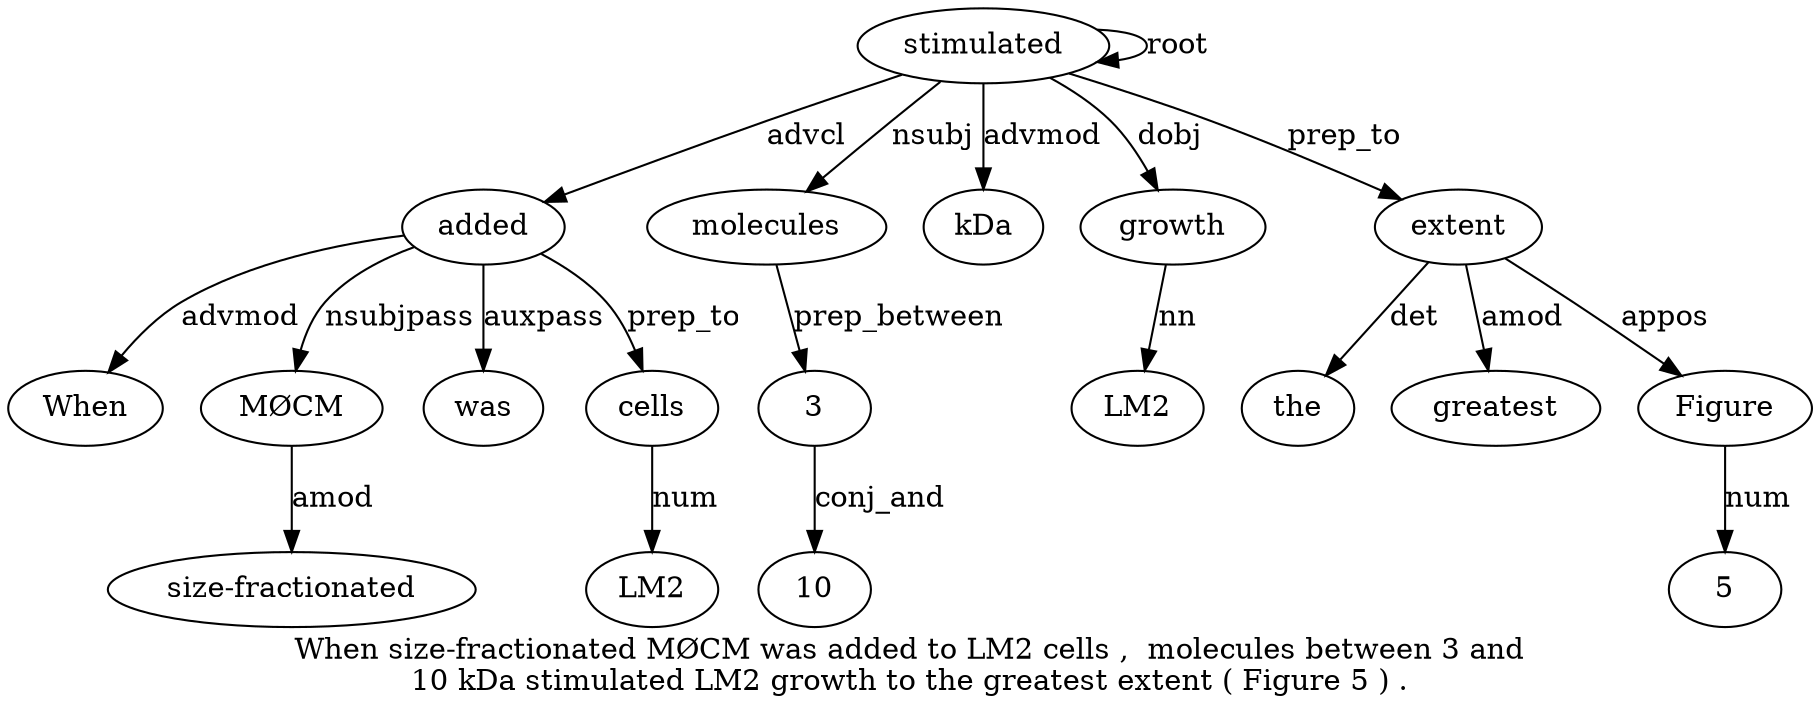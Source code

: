 digraph "When size-fractionated MØCM was added to LM2 cells ,  molecules between 3 and 10 kDa stimulated LM2 growth to the greatest extent ( Figure 5 ) ." {
label="When size-fractionated MØCM was added to LM2 cells ,  molecules between 3 and
10 kDa stimulated LM2 growth to the greatest extent ( Figure 5 ) .";
added5 [style=filled, fillcolor=white, label=added];
When1 [style=filled, fillcolor=white, label=When];
added5 -> When1  [label=advmod];
"MØCM3" [style=filled, fillcolor=white, label="MØCM"];
"size-fractionated2" [style=filled, fillcolor=white, label="size-fractionated"];
"MØCM3" -> "size-fractionated2"  [label=amod];
added5 -> "MØCM3"  [label=nsubjpass];
was4 [style=filled, fillcolor=white, label=was];
added5 -> was4  [label=auxpass];
stimulated16 [style=filled, fillcolor=white, label=stimulated];
stimulated16 -> added5  [label=advcl];
cells8 [style=filled, fillcolor=white, label=cells];
LM27 [style=filled, fillcolor=white, label=LM2];
cells8 -> LM27  [label=num];
added5 -> cells8  [label=prep_to];
molecules10 [style=filled, fillcolor=white, label=molecules];
stimulated16 -> molecules10  [label=nsubj];
312 [style=filled, fillcolor=white, label=3];
molecules10 -> 312  [label=prep_between];
1014 [style=filled, fillcolor=white, label=10];
312 -> 1014  [label=conj_and];
kDa15 [style=filled, fillcolor=white, label=kDa];
stimulated16 -> kDa15  [label=advmod];
stimulated16 -> stimulated16  [label=root];
growth18 [style=filled, fillcolor=white, label=growth];
LM217 [style=filled, fillcolor=white, label=LM2];
growth18 -> LM217  [label=nn];
stimulated16 -> growth18  [label=dobj];
extent22 [style=filled, fillcolor=white, label=extent];
the20 [style=filled, fillcolor=white, label=the];
extent22 -> the20  [label=det];
greatest21 [style=filled, fillcolor=white, label=greatest];
extent22 -> greatest21  [label=amod];
stimulated16 -> extent22  [label=prep_to];
Figure24 [style=filled, fillcolor=white, label=Figure];
extent22 -> Figure24  [label=appos];
52 [style=filled, fillcolor=white, label=5];
Figure24 -> 52  [label=num];
}

